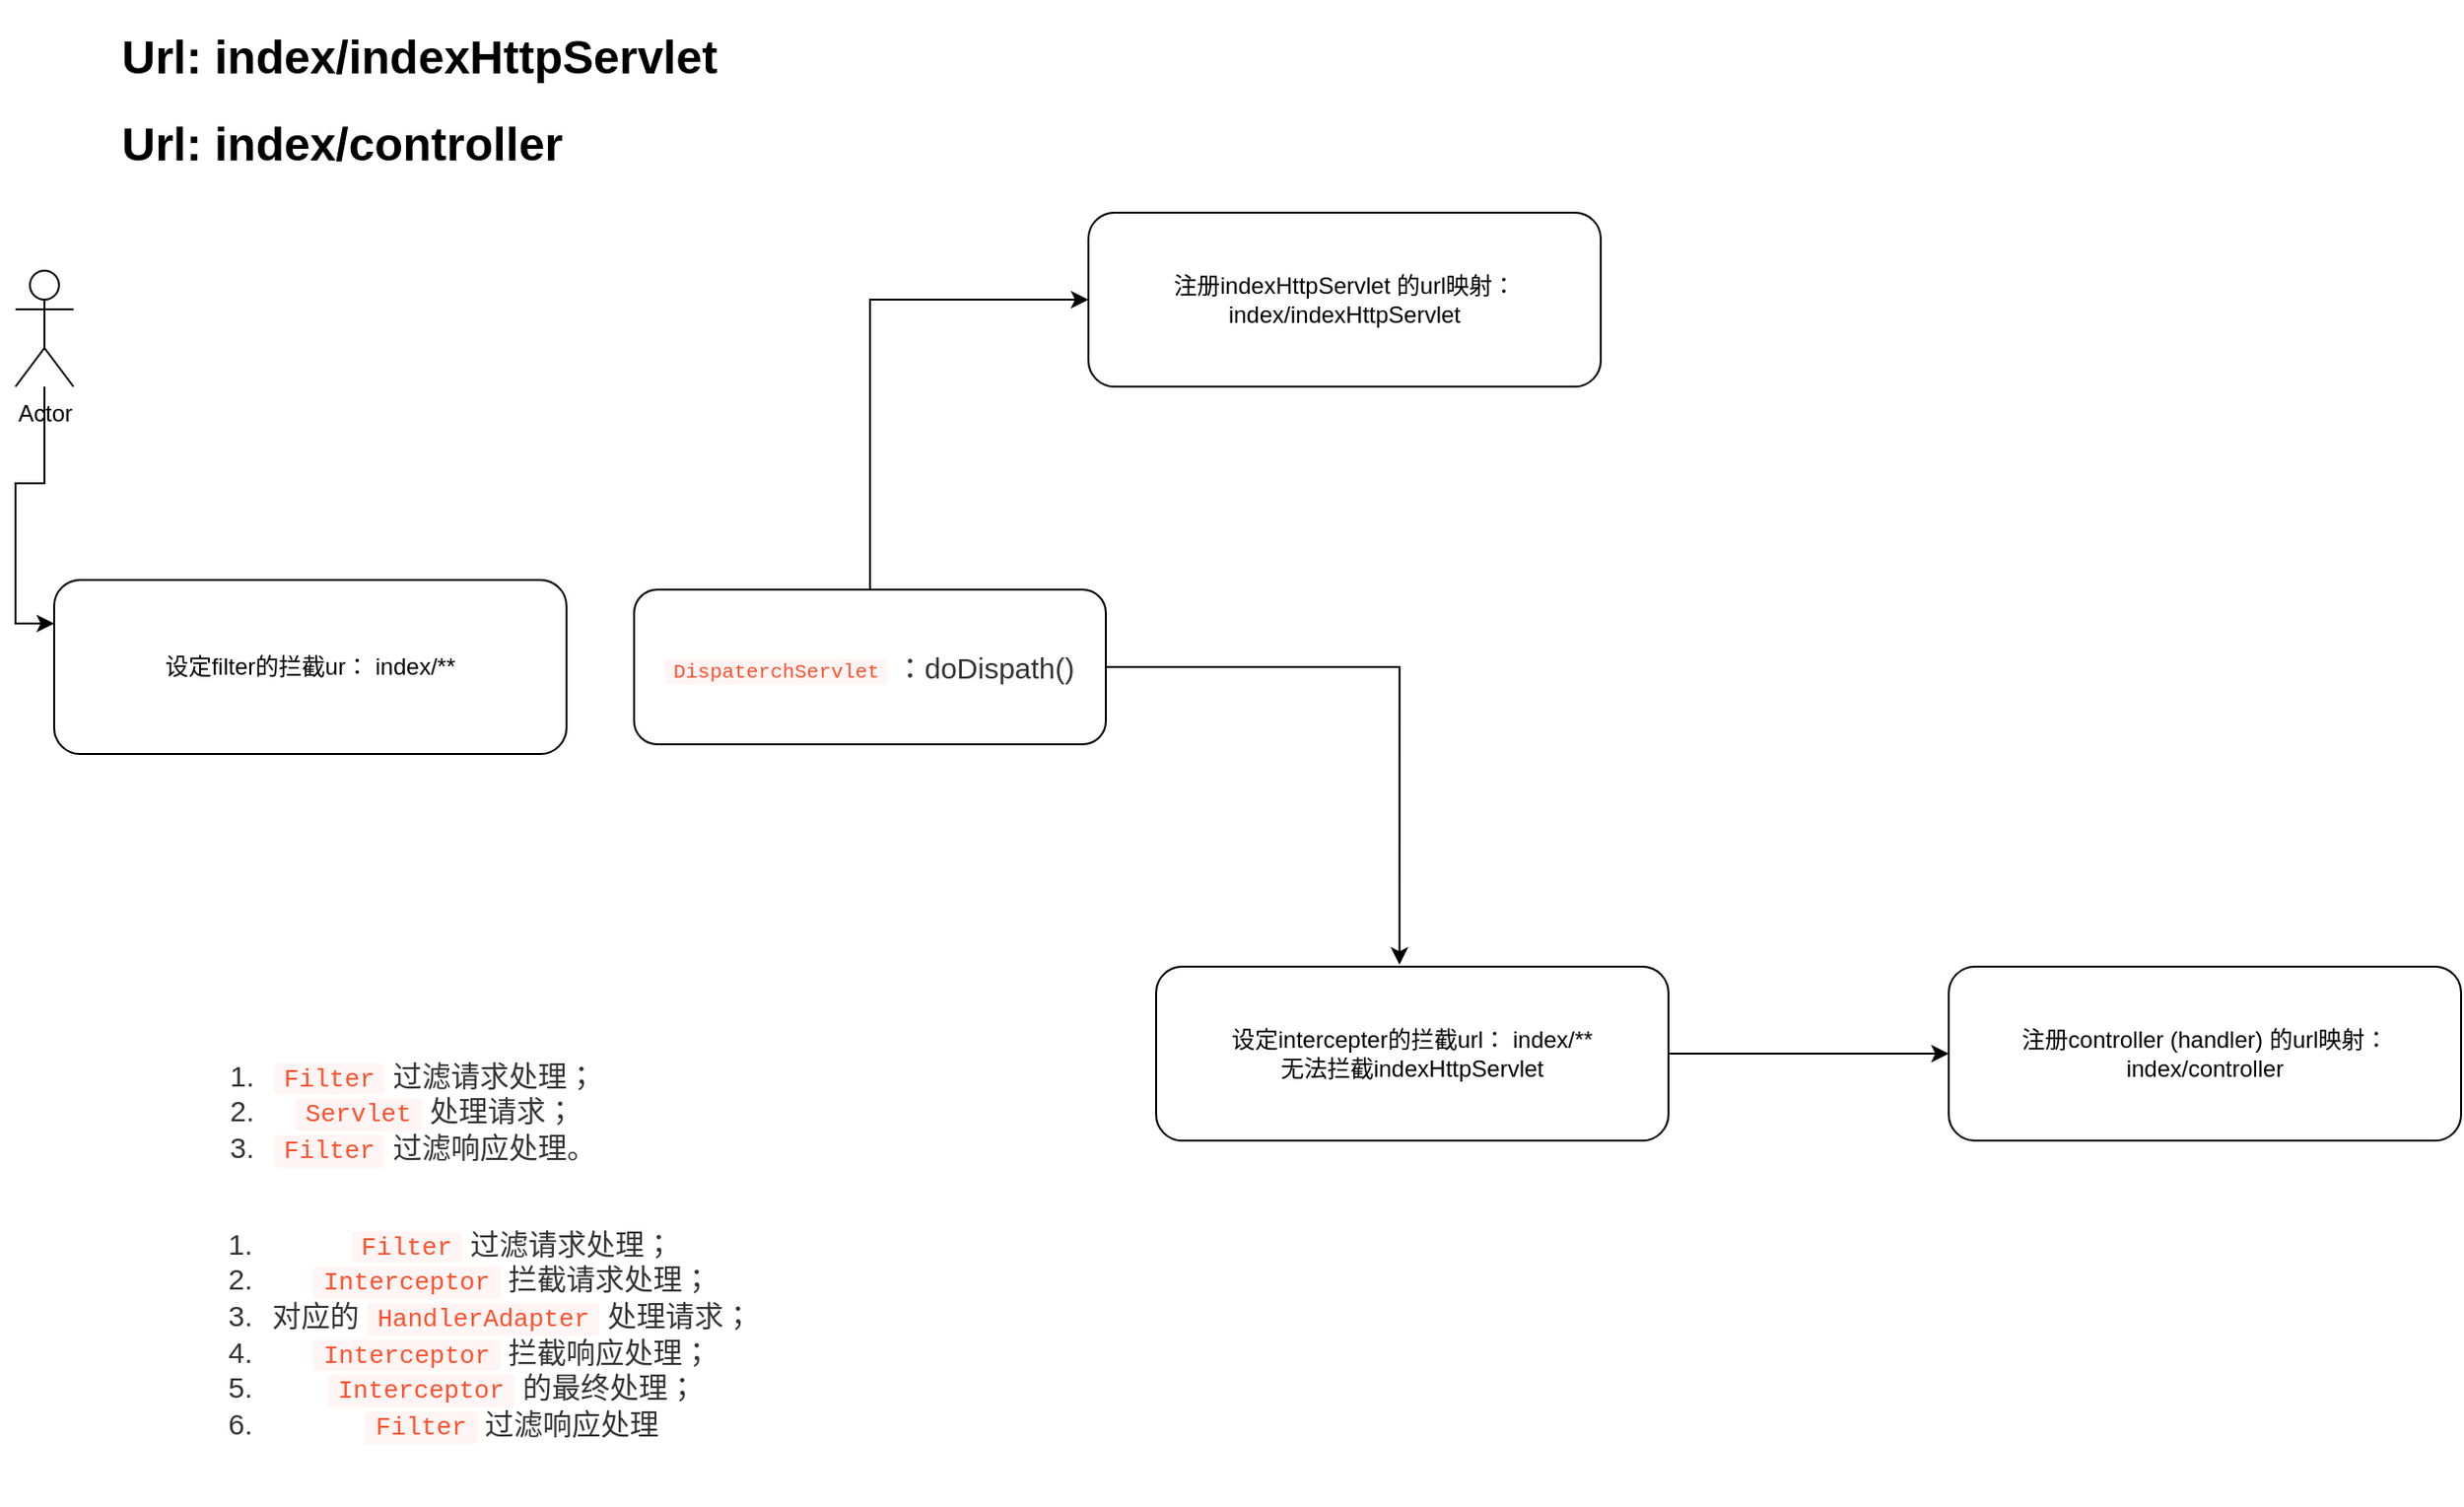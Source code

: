 <mxfile version="13.5.4" type="device"><diagram id="lhCx4lEbQlY6pxPC6Qwf" name="第 1 页"><mxGraphModel dx="1422" dy="846" grid="1" gridSize="10" guides="1" tooltips="1" connect="1" arrows="1" fold="1" page="1" pageScale="1" pageWidth="827" pageHeight="1169" math="0" shadow="0"><root><mxCell id="0"/><mxCell id="1" parent="0"/><mxCell id="eiLIWtH-ERPuOGymuDs8-1" value="注册indexHttpServlet 的url映射： index/indexHttpServlet" style="rounded=1;whiteSpace=wrap;html=1;" vertex="1" parent="1"><mxGeometry x="585" y="290" width="265" height="90" as="geometry"/></mxCell><mxCell id="eiLIWtH-ERPuOGymuDs8-3" value="&lt;h1&gt;Url: index/indexHttpServlet&lt;/h1&gt;&lt;div&gt;&lt;font style=&quot;font-size: 24px&quot;&gt;&lt;b&gt;Url: index/controller&lt;/b&gt;&lt;/font&gt;&lt;/div&gt;&lt;div&gt;&lt;br&gt;&lt;/div&gt;" style="text;html=1;strokeColor=none;fillColor=none;spacing=5;spacingTop=-20;whiteSpace=wrap;overflow=hidden;rounded=0;" vertex="1" parent="1"><mxGeometry x="80" y="190" width="410" height="90" as="geometry"/></mxCell><mxCell id="eiLIWtH-ERPuOGymuDs8-4" value="注册controller (handler) 的url映射： index/controller" style="rounded=1;whiteSpace=wrap;html=1;" vertex="1" parent="1"><mxGeometry x="1030" y="680" width="265" height="90" as="geometry"/></mxCell><mxCell id="eiLIWtH-ERPuOGymuDs8-12" style="edgeStyle=orthogonalEdgeStyle;rounded=0;orthogonalLoop=1;jettySize=auto;html=1;entryX=0;entryY=0.5;entryDx=0;entryDy=0;" edge="1" parent="1" source="eiLIWtH-ERPuOGymuDs8-5" target="eiLIWtH-ERPuOGymuDs8-4"><mxGeometry relative="1" as="geometry"/></mxCell><mxCell id="eiLIWtH-ERPuOGymuDs8-5" value="设定intercepter的拦截url： index/**&lt;br&gt;无法拦截indexHttpServlet" style="rounded=1;whiteSpace=wrap;html=1;" vertex="1" parent="1"><mxGeometry x="620" y="680" width="265" height="90" as="geometry"/></mxCell><mxCell id="eiLIWtH-ERPuOGymuDs8-6" value="设定filter的拦截ur： index/**" style="rounded=1;whiteSpace=wrap;html=1;" vertex="1" parent="1"><mxGeometry x="50" y="480" width="265" height="90" as="geometry"/></mxCell><mxCell id="eiLIWtH-ERPuOGymuDs8-8" style="edgeStyle=orthogonalEdgeStyle;rounded=0;orthogonalLoop=1;jettySize=auto;html=1;entryX=0;entryY=0.25;entryDx=0;entryDy=0;" edge="1" parent="1" source="eiLIWtH-ERPuOGymuDs8-7" target="eiLIWtH-ERPuOGymuDs8-6"><mxGeometry relative="1" as="geometry"/></mxCell><mxCell id="eiLIWtH-ERPuOGymuDs8-7" value="Actor" style="shape=umlActor;verticalLabelPosition=bottom;verticalAlign=top;html=1;outlineConnect=0;" vertex="1" parent="1"><mxGeometry x="30" y="320" width="30" height="60" as="geometry"/></mxCell><mxCell id="eiLIWtH-ERPuOGymuDs8-11" style="edgeStyle=orthogonalEdgeStyle;rounded=0;orthogonalLoop=1;jettySize=auto;html=1;entryX=0.475;entryY=-0.011;entryDx=0;entryDy=0;entryPerimeter=0;" edge="1" parent="1" source="eiLIWtH-ERPuOGymuDs8-10" target="eiLIWtH-ERPuOGymuDs8-5"><mxGeometry relative="1" as="geometry"/></mxCell><mxCell id="eiLIWtH-ERPuOGymuDs8-13" style="edgeStyle=orthogonalEdgeStyle;rounded=0;orthogonalLoop=1;jettySize=auto;html=1;entryX=0;entryY=0.5;entryDx=0;entryDy=0;" edge="1" parent="1" source="eiLIWtH-ERPuOGymuDs8-10" target="eiLIWtH-ERPuOGymuDs8-1"><mxGeometry relative="1" as="geometry"/></mxCell><mxCell id="eiLIWtH-ERPuOGymuDs8-10" value="&lt;code style=&quot;font-family: &amp;#34;menlo&amp;#34; , &amp;#34;monaco&amp;#34; , &amp;#34;consolas&amp;#34; , &amp;#34;courier new&amp;#34; , monospace ; font-size: 0.87em ; padding: 0.065em 0.4em ; word-break: break-word ; color: rgb(255 , 80 , 44) ; background-color: rgb(255 , 245 , 245) ; border-radius: 2px ; overflow-x: auto ; text-align: left&quot;&gt;DispaterchServlet&lt;/code&gt;&lt;span style=&quot;color: rgb(51 , 51 , 51) ; font-family: , , &amp;#34;segoe ui&amp;#34; , &amp;#34;roboto&amp;#34; , &amp;#34;ubuntu&amp;#34; , &amp;#34;cantarell&amp;#34; , &amp;#34;noto sans&amp;#34; , sans-serif , &amp;#34;blinkmacsystemfont&amp;#34; , &amp;#34;helvetica neue&amp;#34; , &amp;#34;pingfang sc&amp;#34; , &amp;#34;hiragino sans gb&amp;#34; , &amp;#34;microsoft yahei&amp;#34; , &amp;#34;arial&amp;#34; ; font-size: 15px ; text-align: left ; background-color: rgb(255 , 255 , 255)&quot;&gt;&amp;nbsp;：doDispath()&lt;/span&gt;" style="rounded=1;whiteSpace=wrap;html=1;" vertex="1" parent="1"><mxGeometry x="350" y="485" width="244" height="80" as="geometry"/></mxCell><mxCell id="eiLIWtH-ERPuOGymuDs8-14" value="&lt;ol style=&quot;padding-left: 28px ; color: rgb(51 , 51 , 51) ; font-family: , , &amp;#34;segoe ui&amp;#34; , &amp;#34;roboto&amp;#34; , &amp;#34;ubuntu&amp;#34; , &amp;#34;cantarell&amp;#34; , &amp;#34;noto sans&amp;#34; , sans-serif , &amp;#34;blinkmacsystemfont&amp;#34; , &amp;#34;helvetica neue&amp;#34; , &amp;#34;pingfang sc&amp;#34; , &amp;#34;hiragino sans gb&amp;#34; , &amp;#34;microsoft yahei&amp;#34; , &amp;#34;arial&amp;#34; ; font-size: 15px ; background-color: rgb(255 , 255 , 255)&quot;&gt;&lt;li style=&quot;list-style: inherit ; margin-bottom: 0px ; padding-left: 6px&quot;&gt;&lt;code style=&quot;font-family: &amp;#34;menlo&amp;#34; , &amp;#34;monaco&amp;#34; , &amp;#34;consolas&amp;#34; , &amp;#34;courier new&amp;#34; , monospace ; font-size: 0.87em ; padding: 0.065em 0.4em ; word-break: break-word ; color: rgb(255 , 80 , 44) ; background-color: rgb(255 , 245 , 245) ; border-radius: 2px ; overflow-x: auto&quot;&gt;Filter&lt;/code&gt;&amp;nbsp;过滤请求处理；&lt;/li&gt;&lt;li style=&quot;list-style: inherit ; margin-bottom: 0px ; padding-left: 6px&quot;&gt;&lt;code style=&quot;font-family: &amp;#34;menlo&amp;#34; , &amp;#34;monaco&amp;#34; , &amp;#34;consolas&amp;#34; , &amp;#34;courier new&amp;#34; , monospace ; font-size: 0.87em ; padding: 0.065em 0.4em ; word-break: break-word ; color: rgb(255 , 80 , 44) ; background-color: rgb(255 , 245 , 245) ; border-radius: 2px ; overflow-x: auto&quot;&gt;Servlet&lt;/code&gt;&amp;nbsp;处理请求；&lt;/li&gt;&lt;li style=&quot;list-style: inherit ; margin-bottom: 0px ; padding-left: 6px&quot;&gt;&lt;code style=&quot;font-family: &amp;#34;menlo&amp;#34; , &amp;#34;monaco&amp;#34; , &amp;#34;consolas&amp;#34; , &amp;#34;courier new&amp;#34; , monospace ; font-size: 0.87em ; padding: 0.065em 0.4em ; word-break: break-word ; color: rgb(255 , 80 , 44) ; background-color: rgb(255 , 245 , 245) ; border-radius: 2px ; overflow-x: auto&quot;&gt;Filter&lt;/code&gt;&amp;nbsp;过滤响应处理。&lt;/li&gt;&lt;/ol&gt;" style="text;html=1;strokeColor=none;fillColor=none;align=center;verticalAlign=middle;whiteSpace=wrap;rounded=0;" vertex="1" parent="1"><mxGeometry x="80" y="720" width="300" height="70" as="geometry"/></mxCell><mxCell id="eiLIWtH-ERPuOGymuDs8-15" value="&lt;ol style=&quot;padding-left: 28px ; color: rgb(51 , 51 , 51) ; font-family: , , &amp;#34;segoe ui&amp;#34; , &amp;#34;roboto&amp;#34; , &amp;#34;ubuntu&amp;#34; , &amp;#34;cantarell&amp;#34; , &amp;#34;noto sans&amp;#34; , sans-serif , &amp;#34;blinkmacsystemfont&amp;#34; , &amp;#34;helvetica neue&amp;#34; , &amp;#34;pingfang sc&amp;#34; , &amp;#34;hiragino sans gb&amp;#34; , &amp;#34;microsoft yahei&amp;#34; , &amp;#34;arial&amp;#34; ; font-size: 15px ; background-color: rgb(255 , 255 , 255)&quot;&gt;&lt;li style=&quot;list-style: inherit ; margin-bottom: 0px ; padding-left: 6px&quot;&gt;&lt;code style=&quot;font-family: &amp;#34;menlo&amp;#34; , &amp;#34;monaco&amp;#34; , &amp;#34;consolas&amp;#34; , &amp;#34;courier new&amp;#34; , monospace ; font-size: 0.87em ; padding: 0.065em 0.4em ; word-break: break-word ; color: rgb(255 , 80 , 44) ; background-color: rgb(255 , 245 , 245) ; border-radius: 2px ; overflow-x: auto&quot;&gt;Filter&lt;/code&gt;&amp;nbsp;过滤请求处理；&lt;/li&gt;&lt;li style=&quot;list-style: inherit ; margin-bottom: 0px ; padding-left: 6px&quot;&gt;&lt;code style=&quot;font-family: &amp;#34;menlo&amp;#34; , &amp;#34;monaco&amp;#34; , &amp;#34;consolas&amp;#34; , &amp;#34;courier new&amp;#34; , monospace ; font-size: 0.87em ; padding: 0.065em 0.4em ; word-break: break-word ; color: rgb(255 , 80 , 44) ; background-color: rgb(255 , 245 , 245) ; border-radius: 2px ; overflow-x: auto&quot;&gt;Interceptor&lt;/code&gt;&amp;nbsp;拦截请求处理；&lt;/li&gt;&lt;li style=&quot;list-style: inherit ; margin-bottom: 0px ; padding-left: 6px&quot;&gt;对应的&amp;nbsp;&lt;code style=&quot;font-family: &amp;#34;menlo&amp;#34; , &amp;#34;monaco&amp;#34; , &amp;#34;consolas&amp;#34; , &amp;#34;courier new&amp;#34; , monospace ; font-size: 0.87em ; padding: 0.065em 0.4em ; word-break: break-word ; color: rgb(255 , 80 , 44) ; background-color: rgb(255 , 245 , 245) ; border-radius: 2px ; overflow-x: auto&quot;&gt;HandlerAdapter&lt;/code&gt;&amp;nbsp;处理请求；&lt;/li&gt;&lt;li style=&quot;list-style: inherit ; margin-bottom: 0px ; padding-left: 6px&quot;&gt;&lt;code style=&quot;font-family: &amp;#34;menlo&amp;#34; , &amp;#34;monaco&amp;#34; , &amp;#34;consolas&amp;#34; , &amp;#34;courier new&amp;#34; , monospace ; font-size: 0.87em ; padding: 0.065em 0.4em ; word-break: break-word ; color: rgb(255 , 80 , 44) ; background-color: rgb(255 , 245 , 245) ; border-radius: 2px ; overflow-x: auto&quot;&gt;Interceptor&lt;/code&gt;&amp;nbsp;拦截响应处理；&lt;/li&gt;&lt;li style=&quot;list-style: inherit ; margin-bottom: 0px ; padding-left: 6px&quot;&gt;&lt;code style=&quot;font-family: &amp;#34;menlo&amp;#34; , &amp;#34;monaco&amp;#34; , &amp;#34;consolas&amp;#34; , &amp;#34;courier new&amp;#34; , monospace ; font-size: 0.87em ; padding: 0.065em 0.4em ; word-break: break-word ; color: rgb(255 , 80 , 44) ; background-color: rgb(255 , 245 , 245) ; border-radius: 2px ; overflow-x: auto&quot;&gt;Interceptor&lt;/code&gt;&amp;nbsp;的最终处理；&lt;/li&gt;&lt;li style=&quot;list-style: inherit ; margin-bottom: 0px ; padding-left: 6px&quot;&gt;&lt;code style=&quot;font-family: &amp;#34;menlo&amp;#34; , &amp;#34;monaco&amp;#34; , &amp;#34;consolas&amp;#34; , &amp;#34;courier new&amp;#34; , monospace ; font-size: 0.87em ; padding: 0.065em 0.4em ; word-break: break-word ; color: rgb(255 , 80 , 44) ; background-color: rgb(255 , 245 , 245) ; border-radius: 2px ; overflow-x: auto&quot;&gt;Filter&lt;/code&gt;&amp;nbsp;过滤响应处理&lt;/li&gt;&lt;/ol&gt;" style="text;html=1;strokeColor=none;fillColor=none;align=center;verticalAlign=middle;whiteSpace=wrap;rounded=0;" vertex="1" parent="1"><mxGeometry x="50" y="790" width="440" height="160" as="geometry"/></mxCell><mxCell id="eiLIWtH-ERPuOGymuDs8-16" style="edgeStyle=orthogonalEdgeStyle;rounded=0;orthogonalLoop=1;jettySize=auto;html=1;exitX=0.5;exitY=1;exitDx=0;exitDy=0;" edge="1" parent="1" source="eiLIWtH-ERPuOGymuDs8-15" target="eiLIWtH-ERPuOGymuDs8-15"><mxGeometry relative="1" as="geometry"/></mxCell></root></mxGraphModel></diagram></mxfile>